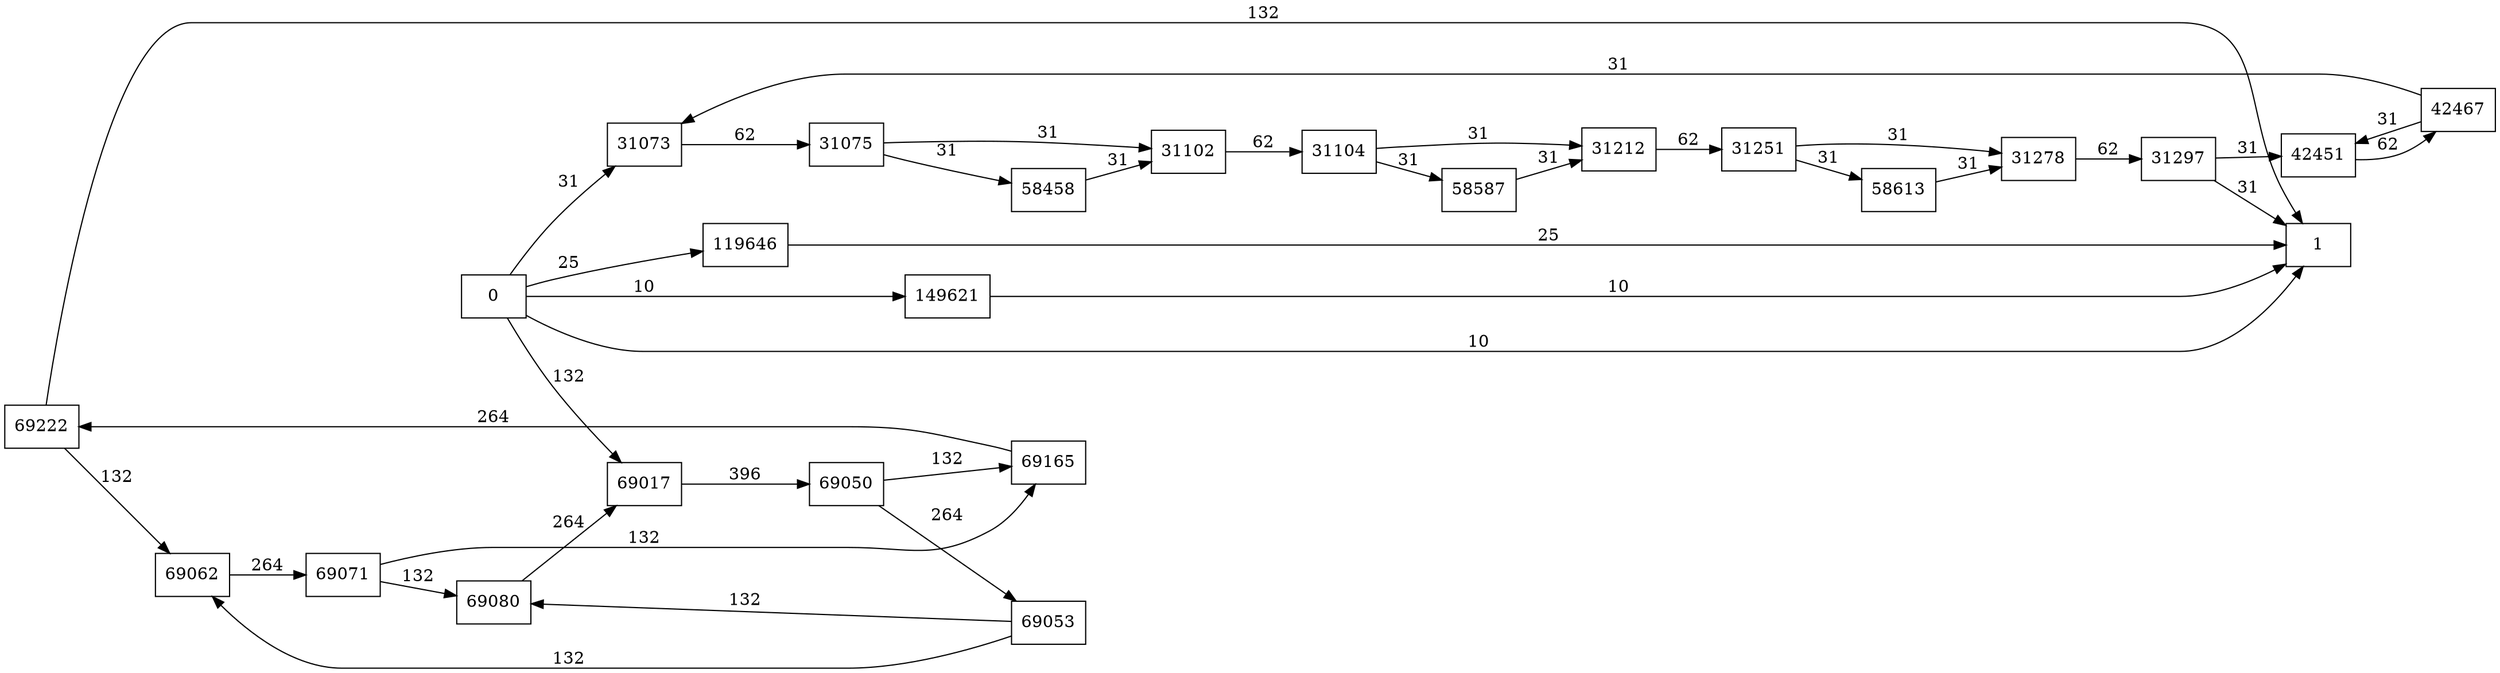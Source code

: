 digraph {
	graph [rankdir=LR]
	node [shape=rectangle]
	31073 -> 31075 [label=62]
	31075 -> 31102 [label=31]
	31075 -> 58458 [label=31]
	31102 -> 31104 [label=62]
	31104 -> 31212 [label=31]
	31104 -> 58587 [label=31]
	31212 -> 31251 [label=62]
	31251 -> 31278 [label=31]
	31251 -> 58613 [label=31]
	31278 -> 31297 [label=62]
	31297 -> 42451 [label=31]
	31297 -> 1 [label=31]
	42451 -> 42467 [label=62]
	42467 -> 42451 [label=31]
	42467 -> 31073 [label=31]
	58458 -> 31102 [label=31]
	58587 -> 31212 [label=31]
	58613 -> 31278 [label=31]
	69017 -> 69050 [label=396]
	69050 -> 69053 [label=264]
	69050 -> 69165 [label=132]
	69053 -> 69062 [label=132]
	69053 -> 69080 [label=132]
	69062 -> 69071 [label=264]
	69071 -> 69080 [label=132]
	69071 -> 69165 [label=132]
	69080 -> 69017 [label=264]
	69165 -> 69222 [label=264]
	69222 -> 69062 [label=132]
	69222 -> 1 [label=132]
	119646 -> 1 [label=25]
	149621 -> 1 [label=10]
	0 -> 1 [label=10]
	0 -> 31073 [label=31]
	0 -> 69017 [label=132]
	0 -> 119646 [label=25]
	0 -> 149621 [label=10]
}
